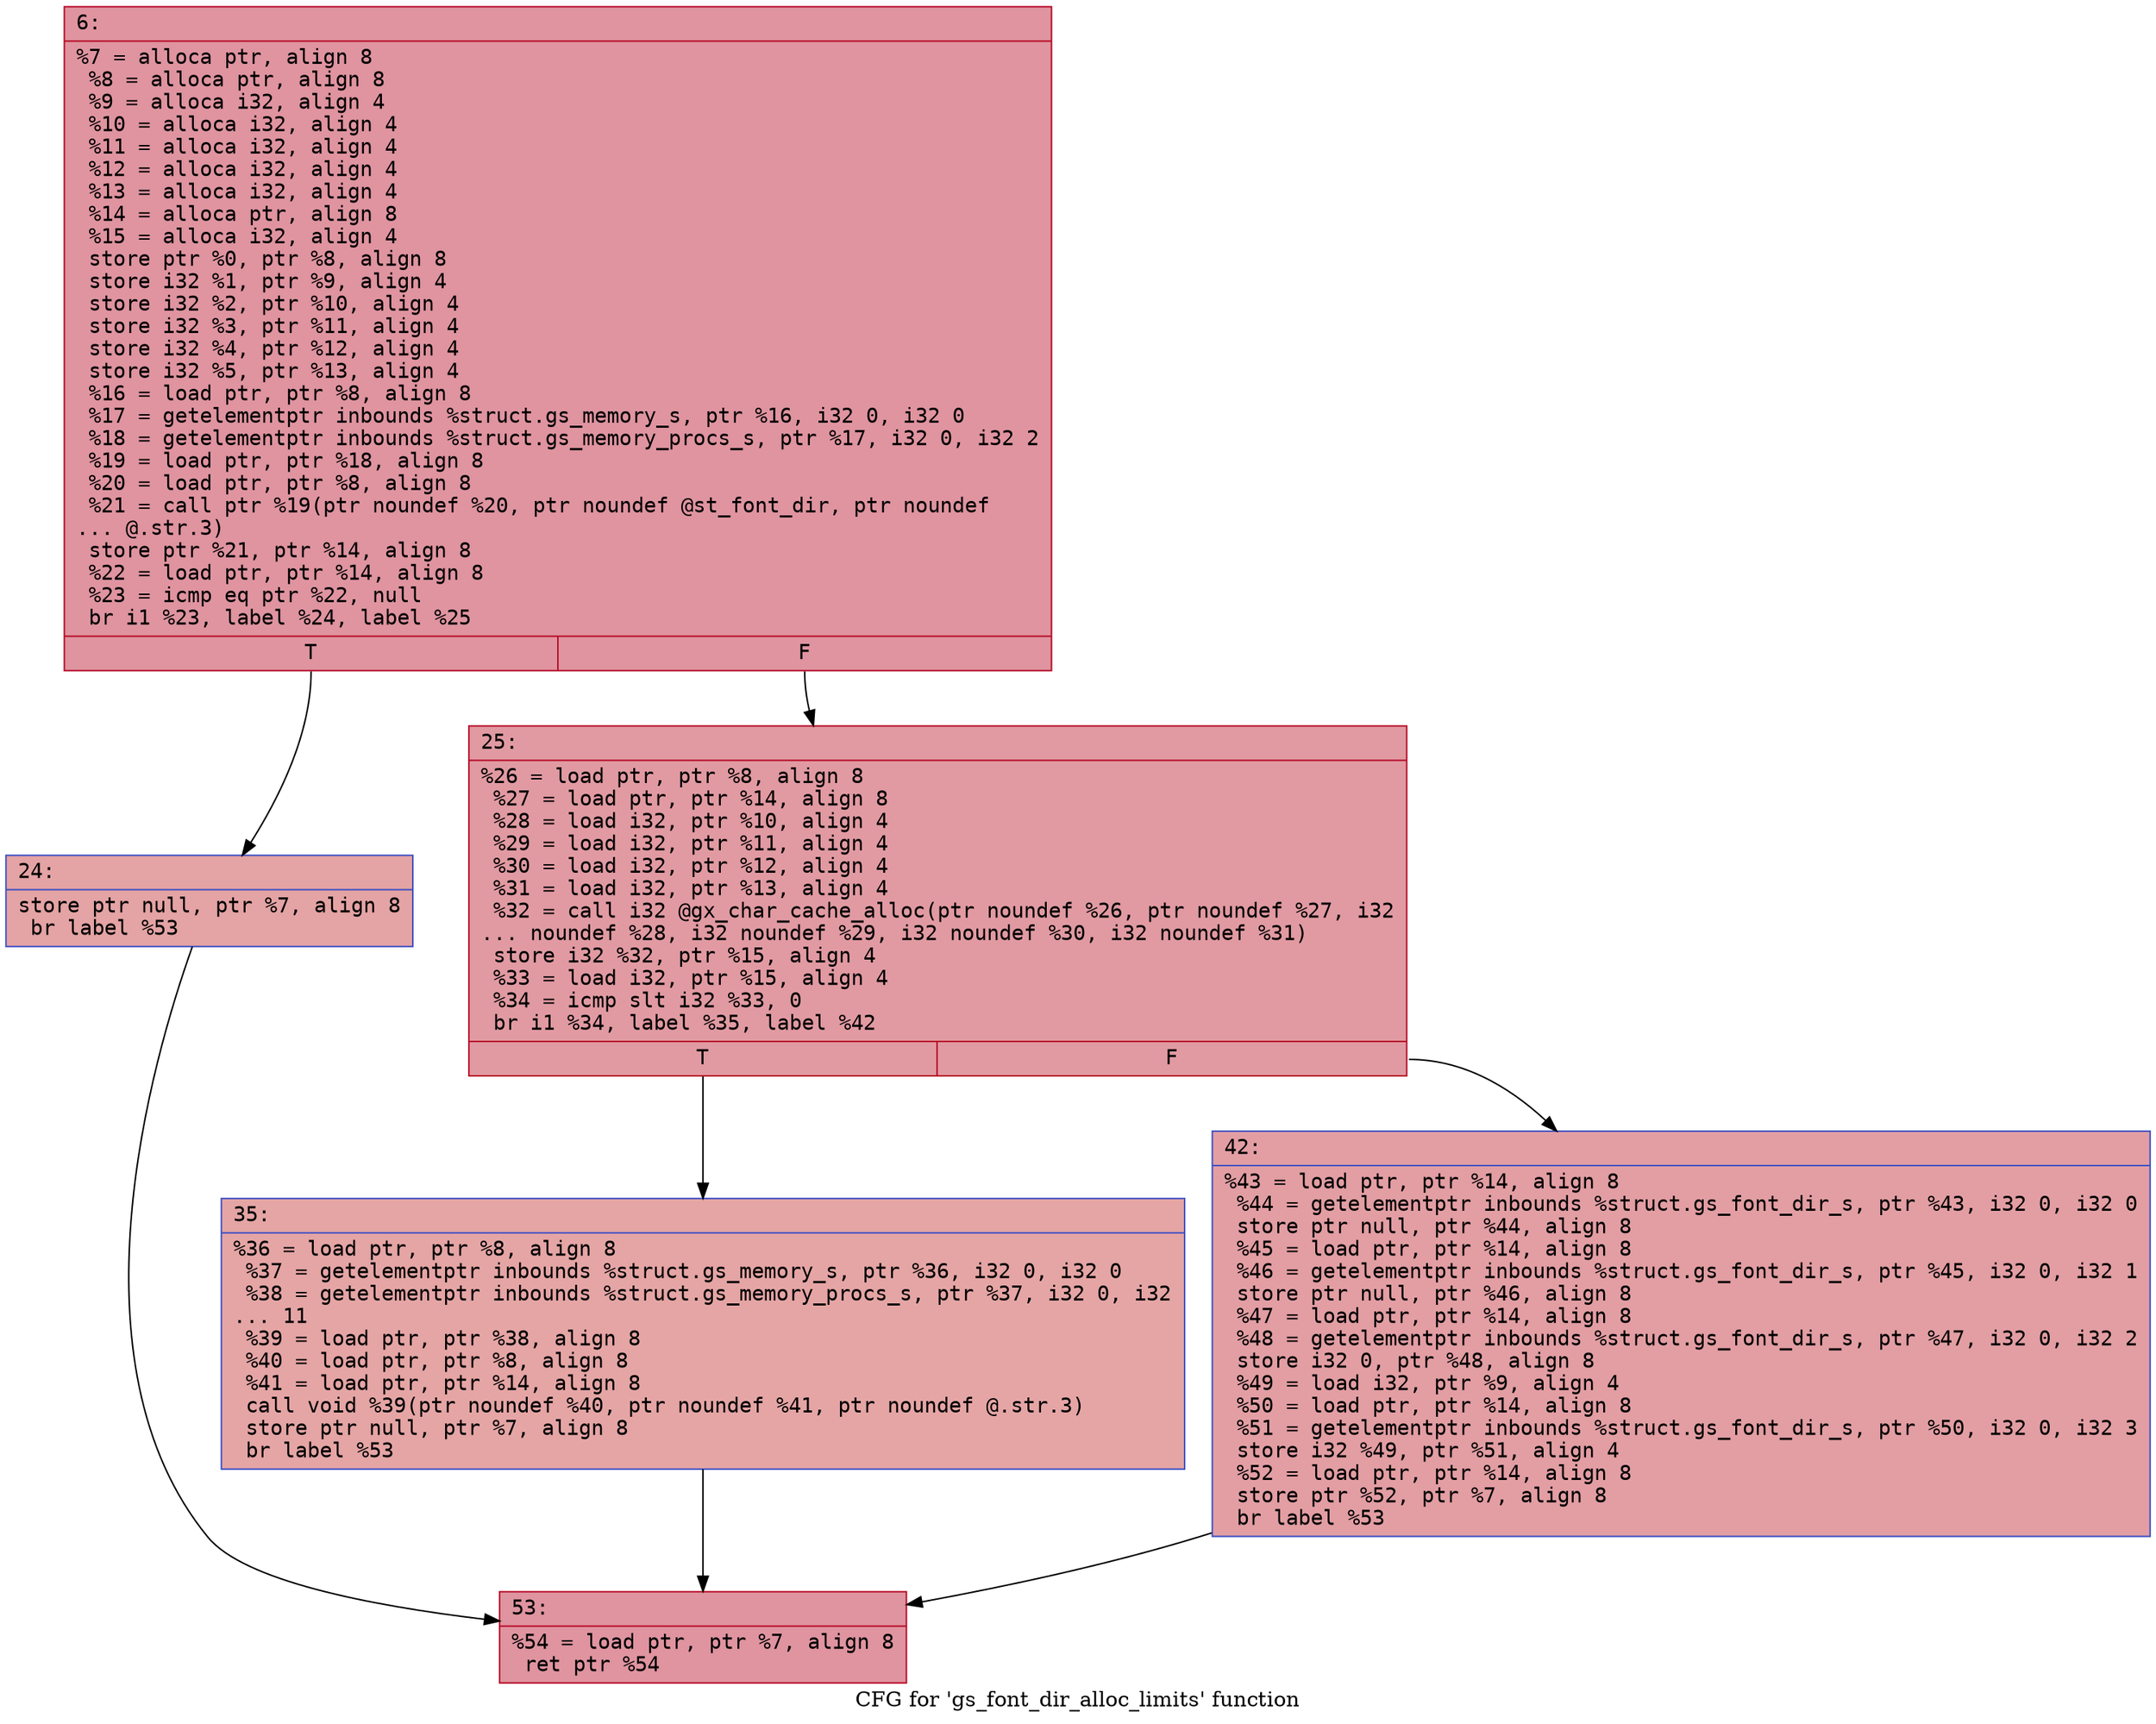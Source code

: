 digraph "CFG for 'gs_font_dir_alloc_limits' function" {
	label="CFG for 'gs_font_dir_alloc_limits' function";

	Node0x600002017a70 [shape=record,color="#b70d28ff", style=filled, fillcolor="#b70d2870" fontname="Courier",label="{6:\l|  %7 = alloca ptr, align 8\l  %8 = alloca ptr, align 8\l  %9 = alloca i32, align 4\l  %10 = alloca i32, align 4\l  %11 = alloca i32, align 4\l  %12 = alloca i32, align 4\l  %13 = alloca i32, align 4\l  %14 = alloca ptr, align 8\l  %15 = alloca i32, align 4\l  store ptr %0, ptr %8, align 8\l  store i32 %1, ptr %9, align 4\l  store i32 %2, ptr %10, align 4\l  store i32 %3, ptr %11, align 4\l  store i32 %4, ptr %12, align 4\l  store i32 %5, ptr %13, align 4\l  %16 = load ptr, ptr %8, align 8\l  %17 = getelementptr inbounds %struct.gs_memory_s, ptr %16, i32 0, i32 0\l  %18 = getelementptr inbounds %struct.gs_memory_procs_s, ptr %17, i32 0, i32 2\l  %19 = load ptr, ptr %18, align 8\l  %20 = load ptr, ptr %8, align 8\l  %21 = call ptr %19(ptr noundef %20, ptr noundef @st_font_dir, ptr noundef\l... @.str.3)\l  store ptr %21, ptr %14, align 8\l  %22 = load ptr, ptr %14, align 8\l  %23 = icmp eq ptr %22, null\l  br i1 %23, label %24, label %25\l|{<s0>T|<s1>F}}"];
	Node0x600002017a70:s0 -> Node0x600002017ac0[tooltip="6 -> 24\nProbability 37.50%" ];
	Node0x600002017a70:s1 -> Node0x600002017b10[tooltip="6 -> 25\nProbability 62.50%" ];
	Node0x600002017ac0 [shape=record,color="#3d50c3ff", style=filled, fillcolor="#c32e3170" fontname="Courier",label="{24:\l|  store ptr null, ptr %7, align 8\l  br label %53\l}"];
	Node0x600002017ac0 -> Node0x600002017c00[tooltip="24 -> 53\nProbability 100.00%" ];
	Node0x600002017b10 [shape=record,color="#b70d28ff", style=filled, fillcolor="#bb1b2c70" fontname="Courier",label="{25:\l|  %26 = load ptr, ptr %8, align 8\l  %27 = load ptr, ptr %14, align 8\l  %28 = load i32, ptr %10, align 4\l  %29 = load i32, ptr %11, align 4\l  %30 = load i32, ptr %12, align 4\l  %31 = load i32, ptr %13, align 4\l  %32 = call i32 @gx_char_cache_alloc(ptr noundef %26, ptr noundef %27, i32\l... noundef %28, i32 noundef %29, i32 noundef %30, i32 noundef %31)\l  store i32 %32, ptr %15, align 4\l  %33 = load i32, ptr %15, align 4\l  %34 = icmp slt i32 %33, 0\l  br i1 %34, label %35, label %42\l|{<s0>T|<s1>F}}"];
	Node0x600002017b10:s0 -> Node0x600002017b60[tooltip="25 -> 35\nProbability 37.50%" ];
	Node0x600002017b10:s1 -> Node0x600002017bb0[tooltip="25 -> 42\nProbability 62.50%" ];
	Node0x600002017b60 [shape=record,color="#3d50c3ff", style=filled, fillcolor="#c5333470" fontname="Courier",label="{35:\l|  %36 = load ptr, ptr %8, align 8\l  %37 = getelementptr inbounds %struct.gs_memory_s, ptr %36, i32 0, i32 0\l  %38 = getelementptr inbounds %struct.gs_memory_procs_s, ptr %37, i32 0, i32\l... 11\l  %39 = load ptr, ptr %38, align 8\l  %40 = load ptr, ptr %8, align 8\l  %41 = load ptr, ptr %14, align 8\l  call void %39(ptr noundef %40, ptr noundef %41, ptr noundef @.str.3)\l  store ptr null, ptr %7, align 8\l  br label %53\l}"];
	Node0x600002017b60 -> Node0x600002017c00[tooltip="35 -> 53\nProbability 100.00%" ];
	Node0x600002017bb0 [shape=record,color="#3d50c3ff", style=filled, fillcolor="#be242e70" fontname="Courier",label="{42:\l|  %43 = load ptr, ptr %14, align 8\l  %44 = getelementptr inbounds %struct.gs_font_dir_s, ptr %43, i32 0, i32 0\l  store ptr null, ptr %44, align 8\l  %45 = load ptr, ptr %14, align 8\l  %46 = getelementptr inbounds %struct.gs_font_dir_s, ptr %45, i32 0, i32 1\l  store ptr null, ptr %46, align 8\l  %47 = load ptr, ptr %14, align 8\l  %48 = getelementptr inbounds %struct.gs_font_dir_s, ptr %47, i32 0, i32 2\l  store i32 0, ptr %48, align 8\l  %49 = load i32, ptr %9, align 4\l  %50 = load ptr, ptr %14, align 8\l  %51 = getelementptr inbounds %struct.gs_font_dir_s, ptr %50, i32 0, i32 3\l  store i32 %49, ptr %51, align 4\l  %52 = load ptr, ptr %14, align 8\l  store ptr %52, ptr %7, align 8\l  br label %53\l}"];
	Node0x600002017bb0 -> Node0x600002017c00[tooltip="42 -> 53\nProbability 100.00%" ];
	Node0x600002017c00 [shape=record,color="#b70d28ff", style=filled, fillcolor="#b70d2870" fontname="Courier",label="{53:\l|  %54 = load ptr, ptr %7, align 8\l  ret ptr %54\l}"];
}
